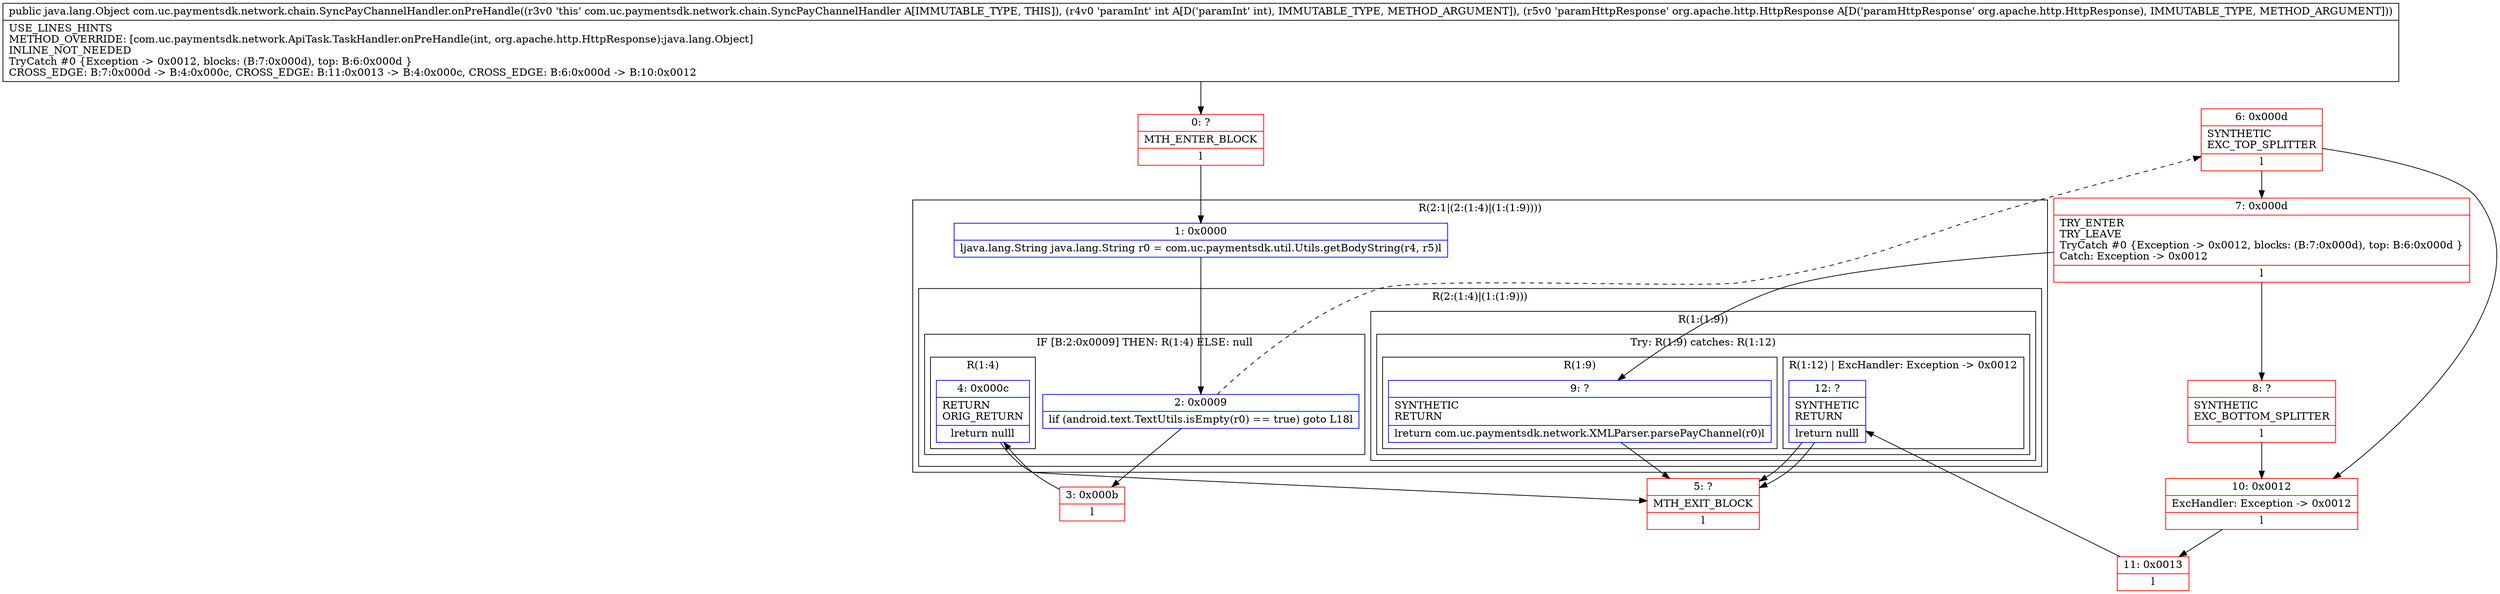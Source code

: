 digraph "CFG forcom.uc.paymentsdk.network.chain.SyncPayChannelHandler.onPreHandle(ILorg\/apache\/http\/HttpResponse;)Ljava\/lang\/Object;" {
subgraph cluster_Region_1497959222 {
label = "R(2:1|(2:(1:4)|(1:(1:9))))";
node [shape=record,color=blue];
Node_1 [shape=record,label="{1\:\ 0x0000|ljava.lang.String java.lang.String r0 = com.uc.paymentsdk.util.Utils.getBodyString(r4, r5)l}"];
subgraph cluster_Region_1170402510 {
label = "R(2:(1:4)|(1:(1:9)))";
node [shape=record,color=blue];
subgraph cluster_IfRegion_900860055 {
label = "IF [B:2:0x0009] THEN: R(1:4) ELSE: null";
node [shape=record,color=blue];
Node_2 [shape=record,label="{2\:\ 0x0009|lif (android.text.TextUtils.isEmpty(r0) == true) goto L18l}"];
subgraph cluster_Region_1080575100 {
label = "R(1:4)";
node [shape=record,color=blue];
Node_4 [shape=record,label="{4\:\ 0x000c|RETURN\lORIG_RETURN\l|lreturn nulll}"];
}
}
subgraph cluster_Region_2094329121 {
label = "R(1:(1:9))";
node [shape=record,color=blue];
subgraph cluster_TryCatchRegion_1191627438 {
label = "Try: R(1:9) catches: R(1:12)";
node [shape=record,color=blue];
subgraph cluster_Region_518657329 {
label = "R(1:9)";
node [shape=record,color=blue];
Node_9 [shape=record,label="{9\:\ ?|SYNTHETIC\lRETURN\l|lreturn com.uc.paymentsdk.network.XMLParser.parsePayChannel(r0)l}"];
}
subgraph cluster_Region_359725596 {
label = "R(1:12) | ExcHandler: Exception \-\> 0x0012\l";
node [shape=record,color=blue];
Node_12 [shape=record,label="{12\:\ ?|SYNTHETIC\lRETURN\l|lreturn nulll}"];
}
}
}
}
}
subgraph cluster_Region_359725596 {
label = "R(1:12) | ExcHandler: Exception \-\> 0x0012\l";
node [shape=record,color=blue];
Node_12 [shape=record,label="{12\:\ ?|SYNTHETIC\lRETURN\l|lreturn nulll}"];
}
Node_0 [shape=record,color=red,label="{0\:\ ?|MTH_ENTER_BLOCK\l|l}"];
Node_3 [shape=record,color=red,label="{3\:\ 0x000b|l}"];
Node_5 [shape=record,color=red,label="{5\:\ ?|MTH_EXIT_BLOCK\l|l}"];
Node_6 [shape=record,color=red,label="{6\:\ 0x000d|SYNTHETIC\lEXC_TOP_SPLITTER\l|l}"];
Node_7 [shape=record,color=red,label="{7\:\ 0x000d|TRY_ENTER\lTRY_LEAVE\lTryCatch #0 \{Exception \-\> 0x0012, blocks: (B:7:0x000d), top: B:6:0x000d \}\lCatch: Exception \-\> 0x0012\l|l}"];
Node_8 [shape=record,color=red,label="{8\:\ ?|SYNTHETIC\lEXC_BOTTOM_SPLITTER\l|l}"];
Node_10 [shape=record,color=red,label="{10\:\ 0x0012|ExcHandler: Exception \-\> 0x0012\l|l}"];
Node_11 [shape=record,color=red,label="{11\:\ 0x0013|l}"];
MethodNode[shape=record,label="{public java.lang.Object com.uc.paymentsdk.network.chain.SyncPayChannelHandler.onPreHandle((r3v0 'this' com.uc.paymentsdk.network.chain.SyncPayChannelHandler A[IMMUTABLE_TYPE, THIS]), (r4v0 'paramInt' int A[D('paramInt' int), IMMUTABLE_TYPE, METHOD_ARGUMENT]), (r5v0 'paramHttpResponse' org.apache.http.HttpResponse A[D('paramHttpResponse' org.apache.http.HttpResponse), IMMUTABLE_TYPE, METHOD_ARGUMENT]))  | USE_LINES_HINTS\lMETHOD_OVERRIDE: [com.uc.paymentsdk.network.ApiTask.TaskHandler.onPreHandle(int, org.apache.http.HttpResponse):java.lang.Object]\lINLINE_NOT_NEEDED\lTryCatch #0 \{Exception \-\> 0x0012, blocks: (B:7:0x000d), top: B:6:0x000d \}\lCROSS_EDGE: B:7:0x000d \-\> B:4:0x000c, CROSS_EDGE: B:11:0x0013 \-\> B:4:0x000c, CROSS_EDGE: B:6:0x000d \-\> B:10:0x0012\l}"];
MethodNode -> Node_0;
Node_1 -> Node_2;
Node_2 -> Node_3;
Node_2 -> Node_6[style=dashed];
Node_4 -> Node_5;
Node_9 -> Node_5;
Node_12 -> Node_5;
Node_12 -> Node_5;
Node_0 -> Node_1;
Node_3 -> Node_4;
Node_6 -> Node_7;
Node_6 -> Node_10;
Node_7 -> Node_8;
Node_7 -> Node_9;
Node_8 -> Node_10;
Node_10 -> Node_11;
Node_11 -> Node_12;
}

